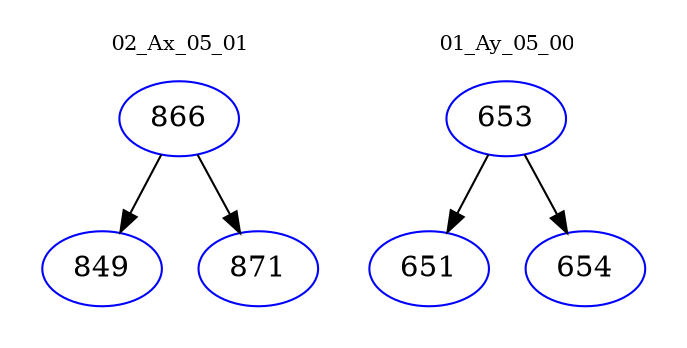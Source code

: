 digraph{
subgraph cluster_0 {
color = white
label = "02_Ax_05_01";
fontsize=10;
T0_866 [label="866", color="blue"]
T0_866 -> T0_849 [color="black"]
T0_849 [label="849", color="blue"]
T0_866 -> T0_871 [color="black"]
T0_871 [label="871", color="blue"]
}
subgraph cluster_1 {
color = white
label = "01_Ay_05_00";
fontsize=10;
T1_653 [label="653", color="blue"]
T1_653 -> T1_651 [color="black"]
T1_651 [label="651", color="blue"]
T1_653 -> T1_654 [color="black"]
T1_654 [label="654", color="blue"]
}
}

